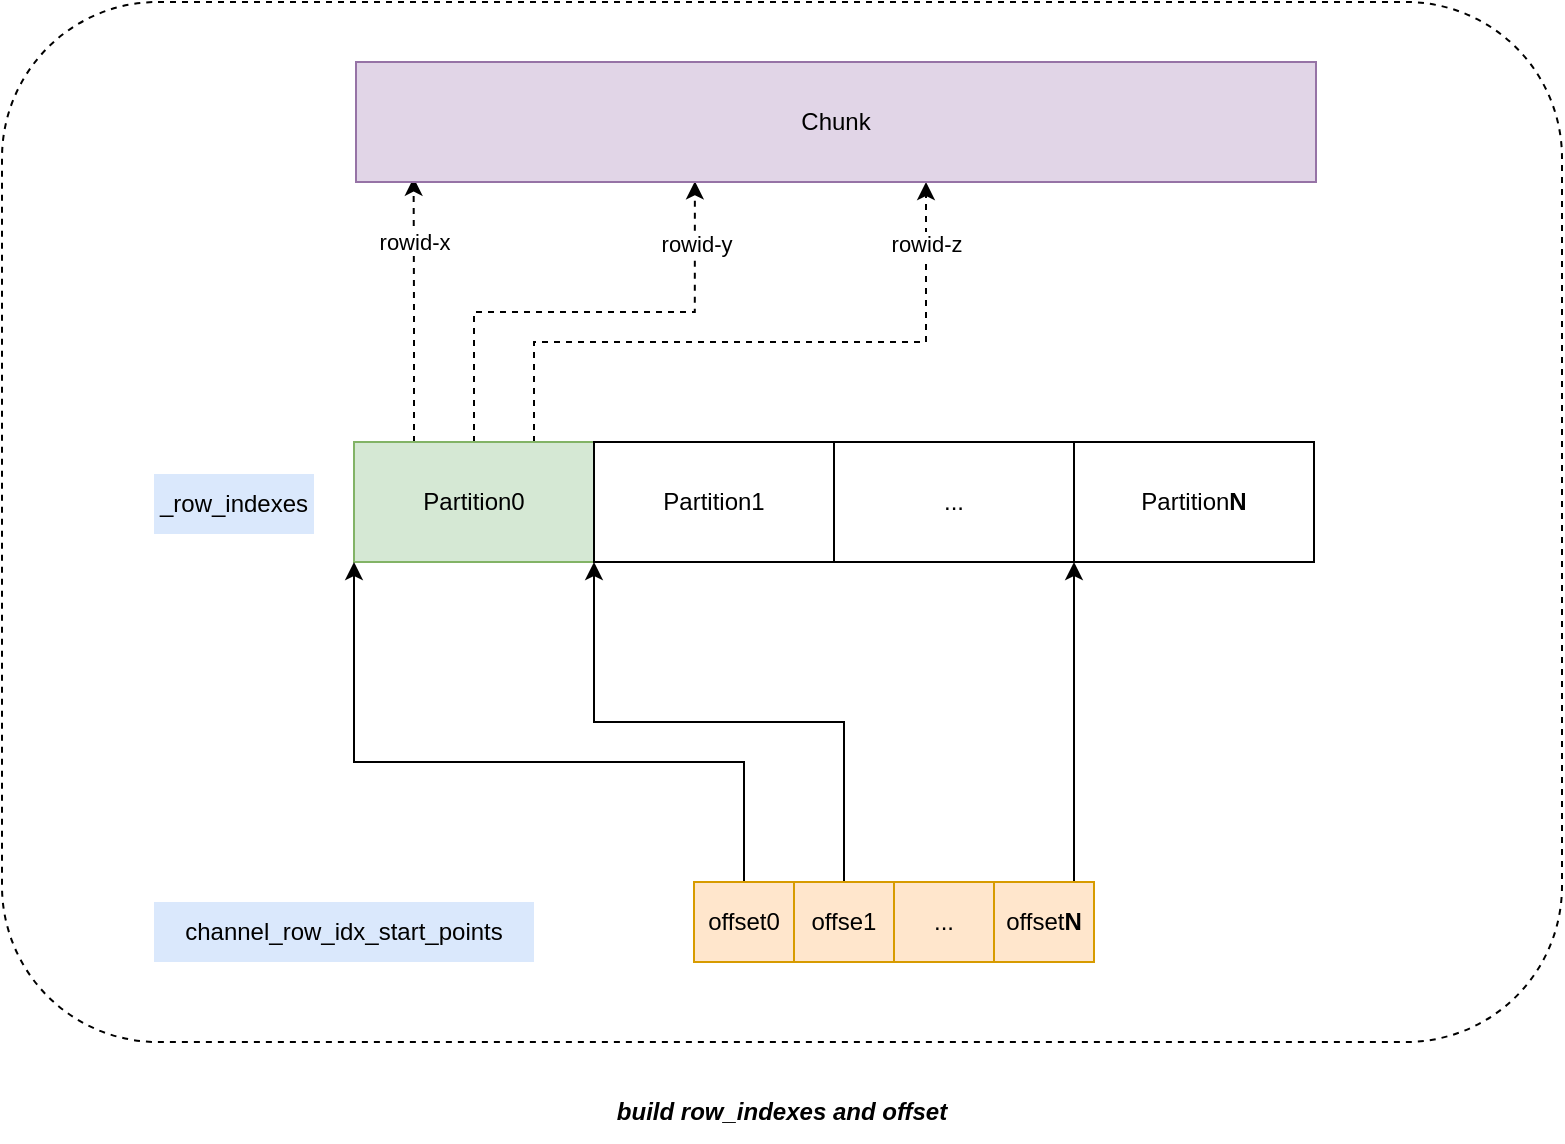 <mxfile version="21.6.9" type="device">
  <diagram name="第 1 页" id="rVXqHKtSRqtbMVavCmj6">
    <mxGraphModel dx="1004" dy="682" grid="1" gridSize="10" guides="1" tooltips="1" connect="1" arrows="1" fold="1" page="1" pageScale="1" pageWidth="827" pageHeight="1169" math="0" shadow="0">
      <root>
        <mxCell id="0" />
        <mxCell id="1" parent="0" />
        <mxCell id="wM9v9xWdgRVTSgD_5sfv-20" value="rowid-x" style="edgeStyle=orthogonalEdgeStyle;rounded=0;orthogonalLoop=1;jettySize=auto;html=1;exitX=0.25;exitY=0;exitDx=0;exitDy=0;entryX=0.06;entryY=0.964;entryDx=0;entryDy=0;entryPerimeter=0;dashed=1;" edge="1" parent="1" source="wM9v9xWdgRVTSgD_5sfv-1" target="wM9v9xWdgRVTSgD_5sfv-19">
          <mxGeometry x="0.514" relative="1" as="geometry">
            <mxPoint as="offset" />
          </mxGeometry>
        </mxCell>
        <mxCell id="wM9v9xWdgRVTSgD_5sfv-21" style="edgeStyle=orthogonalEdgeStyle;rounded=0;orthogonalLoop=1;jettySize=auto;html=1;exitX=0.5;exitY=0;exitDx=0;exitDy=0;entryX=0.353;entryY=0.994;entryDx=0;entryDy=0;dashed=1;entryPerimeter=0;" edge="1" parent="1" source="wM9v9xWdgRVTSgD_5sfv-1" target="wM9v9xWdgRVTSgD_5sfv-19">
          <mxGeometry relative="1" as="geometry" />
        </mxCell>
        <mxCell id="wM9v9xWdgRVTSgD_5sfv-27" value="rowid-y" style="edgeLabel;html=1;align=center;verticalAlign=middle;resizable=0;points=[];" vertex="1" connectable="0" parent="wM9v9xWdgRVTSgD_5sfv-21">
          <mxGeometry x="0.74" relative="1" as="geometry">
            <mxPoint as="offset" />
          </mxGeometry>
        </mxCell>
        <mxCell id="wM9v9xWdgRVTSgD_5sfv-22" style="edgeStyle=orthogonalEdgeStyle;rounded=0;orthogonalLoop=1;jettySize=auto;html=1;exitX=0.75;exitY=0;exitDx=0;exitDy=0;dashed=1;" edge="1" parent="1" source="wM9v9xWdgRVTSgD_5sfv-1" target="wM9v9xWdgRVTSgD_5sfv-19">
          <mxGeometry relative="1" as="geometry">
            <Array as="points">
              <mxPoint x="290" y="290" />
              <mxPoint x="486" y="290" />
            </Array>
          </mxGeometry>
        </mxCell>
        <mxCell id="wM9v9xWdgRVTSgD_5sfv-28" value="rowid-z" style="edgeLabel;html=1;align=center;verticalAlign=middle;resizable=0;points=[];" vertex="1" connectable="0" parent="wM9v9xWdgRVTSgD_5sfv-22">
          <mxGeometry x="0.81" relative="1" as="geometry">
            <mxPoint as="offset" />
          </mxGeometry>
        </mxCell>
        <mxCell id="wM9v9xWdgRVTSgD_5sfv-1" value="Partition0" style="rounded=0;whiteSpace=wrap;html=1;fillColor=#d5e8d4;strokeColor=#82b366;" vertex="1" parent="1">
          <mxGeometry x="200" y="340" width="120" height="60" as="geometry" />
        </mxCell>
        <mxCell id="wM9v9xWdgRVTSgD_5sfv-2" value="Partition1" style="rounded=0;whiteSpace=wrap;html=1;" vertex="1" parent="1">
          <mxGeometry x="320" y="340" width="120" height="60" as="geometry" />
        </mxCell>
        <mxCell id="wM9v9xWdgRVTSgD_5sfv-3" value="..." style="rounded=0;whiteSpace=wrap;html=1;" vertex="1" parent="1">
          <mxGeometry x="440" y="340" width="120" height="60" as="geometry" />
        </mxCell>
        <mxCell id="wM9v9xWdgRVTSgD_5sfv-4" value="Partition&lt;b&gt;N&lt;/b&gt;" style="rounded=0;whiteSpace=wrap;html=1;" vertex="1" parent="1">
          <mxGeometry x="560" y="340" width="120" height="60" as="geometry" />
        </mxCell>
        <mxCell id="wM9v9xWdgRVTSgD_5sfv-6" value="_row_indexes" style="text;html=1;strokeColor=none;fillColor=#dae8fc;align=center;verticalAlign=middle;whiteSpace=wrap;rounded=0;" vertex="1" parent="1">
          <mxGeometry x="100" y="356" width="80" height="30" as="geometry" />
        </mxCell>
        <mxCell id="wM9v9xWdgRVTSgD_5sfv-12" style="edgeStyle=orthogonalEdgeStyle;rounded=0;orthogonalLoop=1;jettySize=auto;html=1;exitX=0.5;exitY=0;exitDx=0;exitDy=0;entryX=0;entryY=1;entryDx=0;entryDy=0;" edge="1" parent="1" source="wM9v9xWdgRVTSgD_5sfv-9" target="wM9v9xWdgRVTSgD_5sfv-1">
          <mxGeometry relative="1" as="geometry">
            <Array as="points">
              <mxPoint x="395" y="500" />
              <mxPoint x="200" y="500" />
            </Array>
          </mxGeometry>
        </mxCell>
        <mxCell id="wM9v9xWdgRVTSgD_5sfv-9" value="offset0" style="rounded=0;whiteSpace=wrap;html=1;fillColor=#ffe6cc;strokeColor=#d79b00;" vertex="1" parent="1">
          <mxGeometry x="370" y="560" width="50" height="40" as="geometry" />
        </mxCell>
        <mxCell id="wM9v9xWdgRVTSgD_5sfv-16" style="edgeStyle=orthogonalEdgeStyle;rounded=0;orthogonalLoop=1;jettySize=auto;html=1;exitX=0.5;exitY=0;exitDx=0;exitDy=0;entryX=0;entryY=1;entryDx=0;entryDy=0;" edge="1" parent="1" source="wM9v9xWdgRVTSgD_5sfv-10" target="wM9v9xWdgRVTSgD_5sfv-2">
          <mxGeometry relative="1" as="geometry" />
        </mxCell>
        <mxCell id="wM9v9xWdgRVTSgD_5sfv-10" value="offse1" style="rounded=0;whiteSpace=wrap;html=1;fillColor=#ffe6cc;strokeColor=#d79b00;" vertex="1" parent="1">
          <mxGeometry x="420" y="560" width="50" height="40" as="geometry" />
        </mxCell>
        <mxCell id="wM9v9xWdgRVTSgD_5sfv-11" value="..." style="rounded=0;whiteSpace=wrap;html=1;fillColor=#ffe6cc;strokeColor=#d79b00;" vertex="1" parent="1">
          <mxGeometry x="470" y="560" width="50" height="40" as="geometry" />
        </mxCell>
        <mxCell id="wM9v9xWdgRVTSgD_5sfv-17" style="edgeStyle=orthogonalEdgeStyle;rounded=0;orthogonalLoop=1;jettySize=auto;html=1;exitX=0.5;exitY=0;exitDx=0;exitDy=0;entryX=0;entryY=1;entryDx=0;entryDy=0;" edge="1" parent="1" source="wM9v9xWdgRVTSgD_5sfv-14" target="wM9v9xWdgRVTSgD_5sfv-4">
          <mxGeometry relative="1" as="geometry">
            <Array as="points">
              <mxPoint x="560" y="560" />
            </Array>
          </mxGeometry>
        </mxCell>
        <mxCell id="wM9v9xWdgRVTSgD_5sfv-14" value="offset&lt;b&gt;N&lt;/b&gt;" style="rounded=0;whiteSpace=wrap;html=1;fillColor=#ffe6cc;strokeColor=#d79b00;" vertex="1" parent="1">
          <mxGeometry x="520" y="560" width="50" height="40" as="geometry" />
        </mxCell>
        <mxCell id="wM9v9xWdgRVTSgD_5sfv-18" value="channel_row_idx_start_points" style="text;html=1;strokeColor=none;fillColor=#dae8fc;align=center;verticalAlign=middle;whiteSpace=wrap;rounded=0;" vertex="1" parent="1">
          <mxGeometry x="100" y="570" width="190" height="30" as="geometry" />
        </mxCell>
        <mxCell id="wM9v9xWdgRVTSgD_5sfv-19" value="Chunk" style="rounded=0;whiteSpace=wrap;html=1;fillColor=#e1d5e7;strokeColor=#9673a6;" vertex="1" parent="1">
          <mxGeometry x="201" y="150" width="480" height="60" as="geometry" />
        </mxCell>
        <mxCell id="wM9v9xWdgRVTSgD_5sfv-23" value="" style="rounded=1;whiteSpace=wrap;html=1;fillColor=none;dashed=1;" vertex="1" parent="1">
          <mxGeometry x="24" y="120" width="780" height="520" as="geometry" />
        </mxCell>
        <mxCell id="wM9v9xWdgRVTSgD_5sfv-24" value="&lt;i&gt;&lt;b&gt;build row_indexes and offset&lt;/b&gt;&lt;/i&gt;" style="text;html=1;strokeColor=none;fillColor=none;align=center;verticalAlign=middle;whiteSpace=wrap;rounded=0;" vertex="1" parent="1">
          <mxGeometry x="304" y="660" width="220" height="30" as="geometry" />
        </mxCell>
      </root>
    </mxGraphModel>
  </diagram>
</mxfile>
